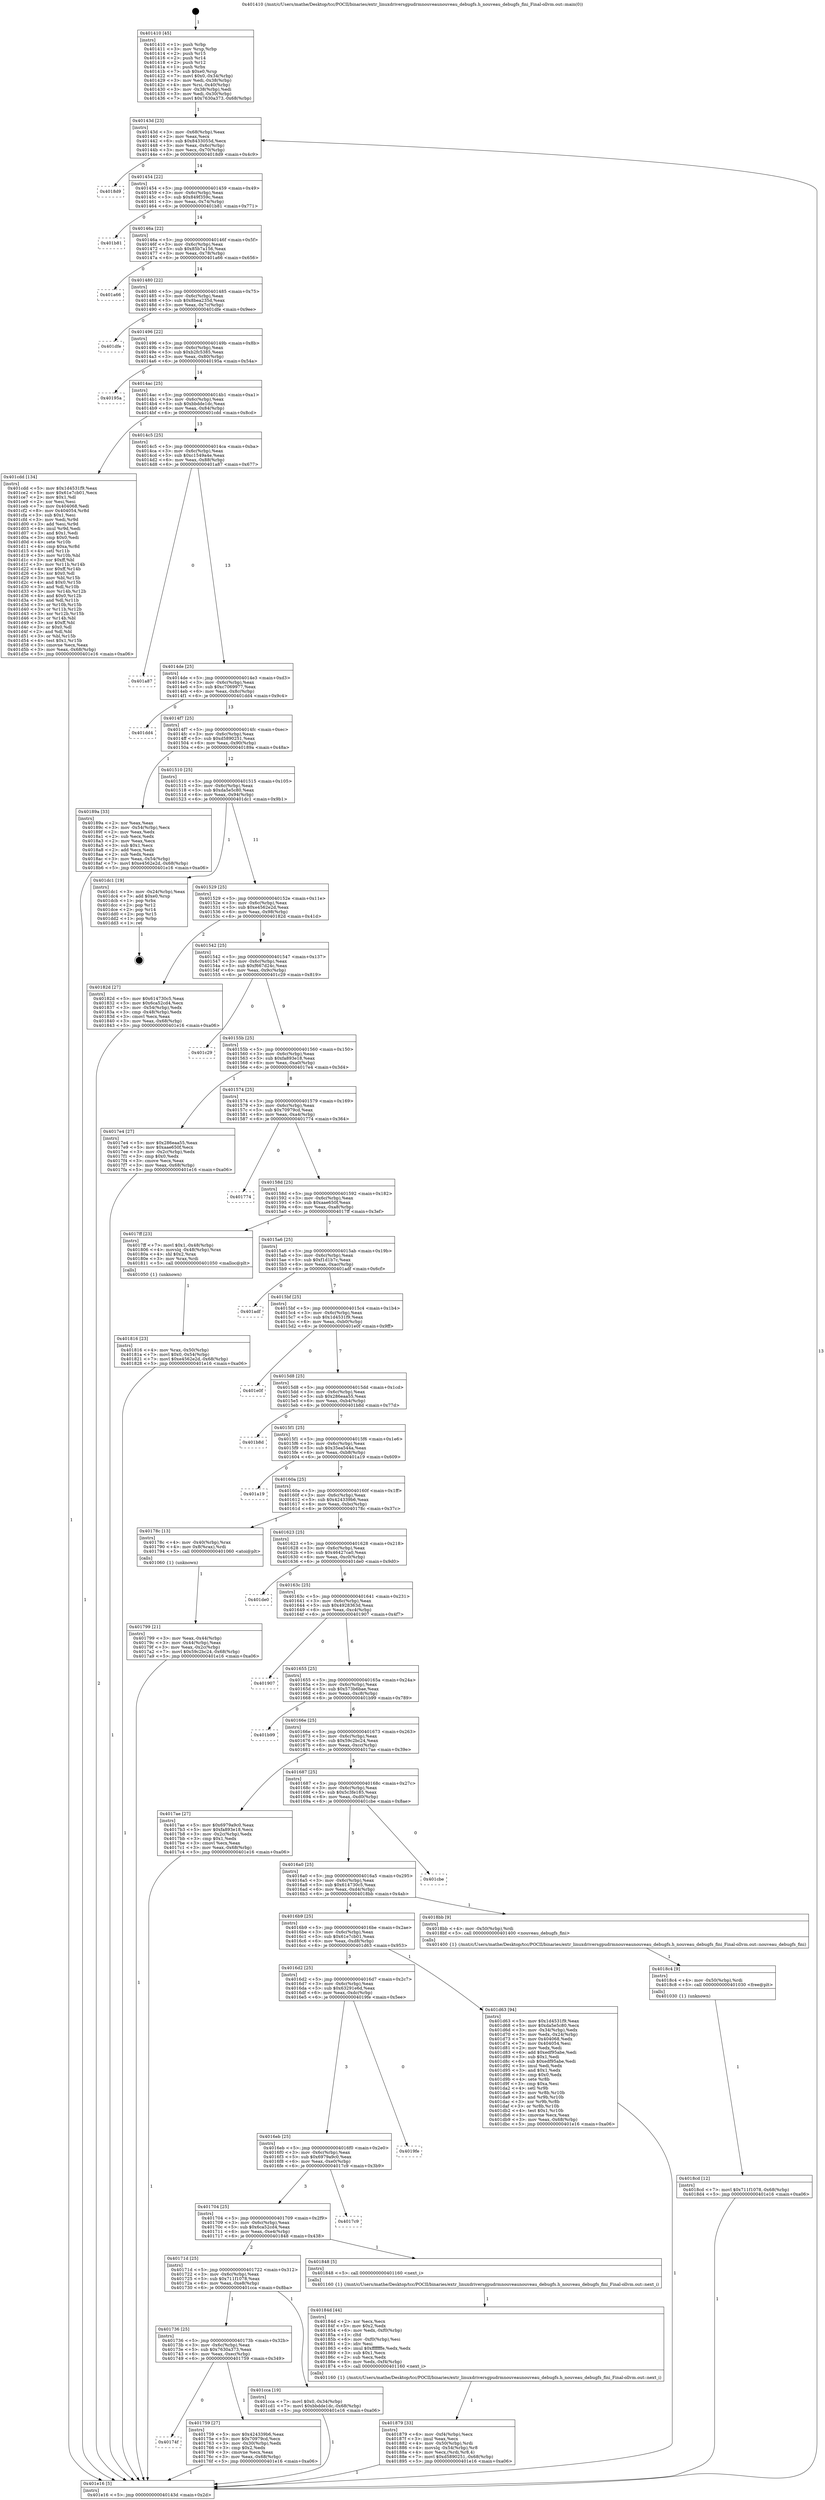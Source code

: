 digraph "0x401410" {
  label = "0x401410 (/mnt/c/Users/mathe/Desktop/tcc/POCII/binaries/extr_linuxdriversgpudrmnouveaunouveau_debugfs.h_nouveau_debugfs_fini_Final-ollvm.out::main(0))"
  labelloc = "t"
  node[shape=record]

  Entry [label="",width=0.3,height=0.3,shape=circle,fillcolor=black,style=filled]
  "0x40143d" [label="{
     0x40143d [23]\l
     | [instrs]\l
     &nbsp;&nbsp;0x40143d \<+3\>: mov -0x68(%rbp),%eax\l
     &nbsp;&nbsp;0x401440 \<+2\>: mov %eax,%ecx\l
     &nbsp;&nbsp;0x401442 \<+6\>: sub $0x8433055d,%ecx\l
     &nbsp;&nbsp;0x401448 \<+3\>: mov %eax,-0x6c(%rbp)\l
     &nbsp;&nbsp;0x40144b \<+3\>: mov %ecx,-0x70(%rbp)\l
     &nbsp;&nbsp;0x40144e \<+6\>: je 00000000004018d9 \<main+0x4c9\>\l
  }"]
  "0x4018d9" [label="{
     0x4018d9\l
  }", style=dashed]
  "0x401454" [label="{
     0x401454 [22]\l
     | [instrs]\l
     &nbsp;&nbsp;0x401454 \<+5\>: jmp 0000000000401459 \<main+0x49\>\l
     &nbsp;&nbsp;0x401459 \<+3\>: mov -0x6c(%rbp),%eax\l
     &nbsp;&nbsp;0x40145c \<+5\>: sub $0x849f359c,%eax\l
     &nbsp;&nbsp;0x401461 \<+3\>: mov %eax,-0x74(%rbp)\l
     &nbsp;&nbsp;0x401464 \<+6\>: je 0000000000401b81 \<main+0x771\>\l
  }"]
  Exit [label="",width=0.3,height=0.3,shape=circle,fillcolor=black,style=filled,peripheries=2]
  "0x401b81" [label="{
     0x401b81\l
  }", style=dashed]
  "0x40146a" [label="{
     0x40146a [22]\l
     | [instrs]\l
     &nbsp;&nbsp;0x40146a \<+5\>: jmp 000000000040146f \<main+0x5f\>\l
     &nbsp;&nbsp;0x40146f \<+3\>: mov -0x6c(%rbp),%eax\l
     &nbsp;&nbsp;0x401472 \<+5\>: sub $0x85b7a156,%eax\l
     &nbsp;&nbsp;0x401477 \<+3\>: mov %eax,-0x78(%rbp)\l
     &nbsp;&nbsp;0x40147a \<+6\>: je 0000000000401a66 \<main+0x656\>\l
  }"]
  "0x4018cd" [label="{
     0x4018cd [12]\l
     | [instrs]\l
     &nbsp;&nbsp;0x4018cd \<+7\>: movl $0x711f1078,-0x68(%rbp)\l
     &nbsp;&nbsp;0x4018d4 \<+5\>: jmp 0000000000401e16 \<main+0xa06\>\l
  }"]
  "0x401a66" [label="{
     0x401a66\l
  }", style=dashed]
  "0x401480" [label="{
     0x401480 [22]\l
     | [instrs]\l
     &nbsp;&nbsp;0x401480 \<+5\>: jmp 0000000000401485 \<main+0x75\>\l
     &nbsp;&nbsp;0x401485 \<+3\>: mov -0x6c(%rbp),%eax\l
     &nbsp;&nbsp;0x401488 \<+5\>: sub $0x8bea235d,%eax\l
     &nbsp;&nbsp;0x40148d \<+3\>: mov %eax,-0x7c(%rbp)\l
     &nbsp;&nbsp;0x401490 \<+6\>: je 0000000000401dfe \<main+0x9ee\>\l
  }"]
  "0x4018c4" [label="{
     0x4018c4 [9]\l
     | [instrs]\l
     &nbsp;&nbsp;0x4018c4 \<+4\>: mov -0x50(%rbp),%rdi\l
     &nbsp;&nbsp;0x4018c8 \<+5\>: call 0000000000401030 \<free@plt\>\l
     | [calls]\l
     &nbsp;&nbsp;0x401030 \{1\} (unknown)\l
  }"]
  "0x401dfe" [label="{
     0x401dfe\l
  }", style=dashed]
  "0x401496" [label="{
     0x401496 [22]\l
     | [instrs]\l
     &nbsp;&nbsp;0x401496 \<+5\>: jmp 000000000040149b \<main+0x8b\>\l
     &nbsp;&nbsp;0x40149b \<+3\>: mov -0x6c(%rbp),%eax\l
     &nbsp;&nbsp;0x40149e \<+5\>: sub $0xb2fc5385,%eax\l
     &nbsp;&nbsp;0x4014a3 \<+3\>: mov %eax,-0x80(%rbp)\l
     &nbsp;&nbsp;0x4014a6 \<+6\>: je 000000000040195a \<main+0x54a\>\l
  }"]
  "0x401879" [label="{
     0x401879 [33]\l
     | [instrs]\l
     &nbsp;&nbsp;0x401879 \<+6\>: mov -0xf4(%rbp),%ecx\l
     &nbsp;&nbsp;0x40187f \<+3\>: imul %eax,%ecx\l
     &nbsp;&nbsp;0x401882 \<+4\>: mov -0x50(%rbp),%rdi\l
     &nbsp;&nbsp;0x401886 \<+4\>: movslq -0x54(%rbp),%r8\l
     &nbsp;&nbsp;0x40188a \<+4\>: mov %ecx,(%rdi,%r8,4)\l
     &nbsp;&nbsp;0x40188e \<+7\>: movl $0xd5890251,-0x68(%rbp)\l
     &nbsp;&nbsp;0x401895 \<+5\>: jmp 0000000000401e16 \<main+0xa06\>\l
  }"]
  "0x40195a" [label="{
     0x40195a\l
  }", style=dashed]
  "0x4014ac" [label="{
     0x4014ac [25]\l
     | [instrs]\l
     &nbsp;&nbsp;0x4014ac \<+5\>: jmp 00000000004014b1 \<main+0xa1\>\l
     &nbsp;&nbsp;0x4014b1 \<+3\>: mov -0x6c(%rbp),%eax\l
     &nbsp;&nbsp;0x4014b4 \<+5\>: sub $0xbbdde1dc,%eax\l
     &nbsp;&nbsp;0x4014b9 \<+6\>: mov %eax,-0x84(%rbp)\l
     &nbsp;&nbsp;0x4014bf \<+6\>: je 0000000000401cdd \<main+0x8cd\>\l
  }"]
  "0x40184d" [label="{
     0x40184d [44]\l
     | [instrs]\l
     &nbsp;&nbsp;0x40184d \<+2\>: xor %ecx,%ecx\l
     &nbsp;&nbsp;0x40184f \<+5\>: mov $0x2,%edx\l
     &nbsp;&nbsp;0x401854 \<+6\>: mov %edx,-0xf0(%rbp)\l
     &nbsp;&nbsp;0x40185a \<+1\>: cltd\l
     &nbsp;&nbsp;0x40185b \<+6\>: mov -0xf0(%rbp),%esi\l
     &nbsp;&nbsp;0x401861 \<+2\>: idiv %esi\l
     &nbsp;&nbsp;0x401863 \<+6\>: imul $0xfffffffe,%edx,%edx\l
     &nbsp;&nbsp;0x401869 \<+3\>: sub $0x1,%ecx\l
     &nbsp;&nbsp;0x40186c \<+2\>: sub %ecx,%edx\l
     &nbsp;&nbsp;0x40186e \<+6\>: mov %edx,-0xf4(%rbp)\l
     &nbsp;&nbsp;0x401874 \<+5\>: call 0000000000401160 \<next_i\>\l
     | [calls]\l
     &nbsp;&nbsp;0x401160 \{1\} (/mnt/c/Users/mathe/Desktop/tcc/POCII/binaries/extr_linuxdriversgpudrmnouveaunouveau_debugfs.h_nouveau_debugfs_fini_Final-ollvm.out::next_i)\l
  }"]
  "0x401cdd" [label="{
     0x401cdd [134]\l
     | [instrs]\l
     &nbsp;&nbsp;0x401cdd \<+5\>: mov $0x1d4531f9,%eax\l
     &nbsp;&nbsp;0x401ce2 \<+5\>: mov $0x61e7cb01,%ecx\l
     &nbsp;&nbsp;0x401ce7 \<+2\>: mov $0x1,%dl\l
     &nbsp;&nbsp;0x401ce9 \<+2\>: xor %esi,%esi\l
     &nbsp;&nbsp;0x401ceb \<+7\>: mov 0x404068,%edi\l
     &nbsp;&nbsp;0x401cf2 \<+8\>: mov 0x404054,%r8d\l
     &nbsp;&nbsp;0x401cfa \<+3\>: sub $0x1,%esi\l
     &nbsp;&nbsp;0x401cfd \<+3\>: mov %edi,%r9d\l
     &nbsp;&nbsp;0x401d00 \<+3\>: add %esi,%r9d\l
     &nbsp;&nbsp;0x401d03 \<+4\>: imul %r9d,%edi\l
     &nbsp;&nbsp;0x401d07 \<+3\>: and $0x1,%edi\l
     &nbsp;&nbsp;0x401d0a \<+3\>: cmp $0x0,%edi\l
     &nbsp;&nbsp;0x401d0d \<+4\>: sete %r10b\l
     &nbsp;&nbsp;0x401d11 \<+4\>: cmp $0xa,%r8d\l
     &nbsp;&nbsp;0x401d15 \<+4\>: setl %r11b\l
     &nbsp;&nbsp;0x401d19 \<+3\>: mov %r10b,%bl\l
     &nbsp;&nbsp;0x401d1c \<+3\>: xor $0xff,%bl\l
     &nbsp;&nbsp;0x401d1f \<+3\>: mov %r11b,%r14b\l
     &nbsp;&nbsp;0x401d22 \<+4\>: xor $0xff,%r14b\l
     &nbsp;&nbsp;0x401d26 \<+3\>: xor $0x0,%dl\l
     &nbsp;&nbsp;0x401d29 \<+3\>: mov %bl,%r15b\l
     &nbsp;&nbsp;0x401d2c \<+4\>: and $0x0,%r15b\l
     &nbsp;&nbsp;0x401d30 \<+3\>: and %dl,%r10b\l
     &nbsp;&nbsp;0x401d33 \<+3\>: mov %r14b,%r12b\l
     &nbsp;&nbsp;0x401d36 \<+4\>: and $0x0,%r12b\l
     &nbsp;&nbsp;0x401d3a \<+3\>: and %dl,%r11b\l
     &nbsp;&nbsp;0x401d3d \<+3\>: or %r10b,%r15b\l
     &nbsp;&nbsp;0x401d40 \<+3\>: or %r11b,%r12b\l
     &nbsp;&nbsp;0x401d43 \<+3\>: xor %r12b,%r15b\l
     &nbsp;&nbsp;0x401d46 \<+3\>: or %r14b,%bl\l
     &nbsp;&nbsp;0x401d49 \<+3\>: xor $0xff,%bl\l
     &nbsp;&nbsp;0x401d4c \<+3\>: or $0x0,%dl\l
     &nbsp;&nbsp;0x401d4f \<+2\>: and %dl,%bl\l
     &nbsp;&nbsp;0x401d51 \<+3\>: or %bl,%r15b\l
     &nbsp;&nbsp;0x401d54 \<+4\>: test $0x1,%r15b\l
     &nbsp;&nbsp;0x401d58 \<+3\>: cmovne %ecx,%eax\l
     &nbsp;&nbsp;0x401d5b \<+3\>: mov %eax,-0x68(%rbp)\l
     &nbsp;&nbsp;0x401d5e \<+5\>: jmp 0000000000401e16 \<main+0xa06\>\l
  }"]
  "0x4014c5" [label="{
     0x4014c5 [25]\l
     | [instrs]\l
     &nbsp;&nbsp;0x4014c5 \<+5\>: jmp 00000000004014ca \<main+0xba\>\l
     &nbsp;&nbsp;0x4014ca \<+3\>: mov -0x6c(%rbp),%eax\l
     &nbsp;&nbsp;0x4014cd \<+5\>: sub $0xc1549a4e,%eax\l
     &nbsp;&nbsp;0x4014d2 \<+6\>: mov %eax,-0x88(%rbp)\l
     &nbsp;&nbsp;0x4014d8 \<+6\>: je 0000000000401a87 \<main+0x677\>\l
  }"]
  "0x401816" [label="{
     0x401816 [23]\l
     | [instrs]\l
     &nbsp;&nbsp;0x401816 \<+4\>: mov %rax,-0x50(%rbp)\l
     &nbsp;&nbsp;0x40181a \<+7\>: movl $0x0,-0x54(%rbp)\l
     &nbsp;&nbsp;0x401821 \<+7\>: movl $0xe4562e2d,-0x68(%rbp)\l
     &nbsp;&nbsp;0x401828 \<+5\>: jmp 0000000000401e16 \<main+0xa06\>\l
  }"]
  "0x401a87" [label="{
     0x401a87\l
  }", style=dashed]
  "0x4014de" [label="{
     0x4014de [25]\l
     | [instrs]\l
     &nbsp;&nbsp;0x4014de \<+5\>: jmp 00000000004014e3 \<main+0xd3\>\l
     &nbsp;&nbsp;0x4014e3 \<+3\>: mov -0x6c(%rbp),%eax\l
     &nbsp;&nbsp;0x4014e6 \<+5\>: sub $0xc7069977,%eax\l
     &nbsp;&nbsp;0x4014eb \<+6\>: mov %eax,-0x8c(%rbp)\l
     &nbsp;&nbsp;0x4014f1 \<+6\>: je 0000000000401dd4 \<main+0x9c4\>\l
  }"]
  "0x401799" [label="{
     0x401799 [21]\l
     | [instrs]\l
     &nbsp;&nbsp;0x401799 \<+3\>: mov %eax,-0x44(%rbp)\l
     &nbsp;&nbsp;0x40179c \<+3\>: mov -0x44(%rbp),%eax\l
     &nbsp;&nbsp;0x40179f \<+3\>: mov %eax,-0x2c(%rbp)\l
     &nbsp;&nbsp;0x4017a2 \<+7\>: movl $0x59c2bc24,-0x68(%rbp)\l
     &nbsp;&nbsp;0x4017a9 \<+5\>: jmp 0000000000401e16 \<main+0xa06\>\l
  }"]
  "0x401dd4" [label="{
     0x401dd4\l
  }", style=dashed]
  "0x4014f7" [label="{
     0x4014f7 [25]\l
     | [instrs]\l
     &nbsp;&nbsp;0x4014f7 \<+5\>: jmp 00000000004014fc \<main+0xec\>\l
     &nbsp;&nbsp;0x4014fc \<+3\>: mov -0x6c(%rbp),%eax\l
     &nbsp;&nbsp;0x4014ff \<+5\>: sub $0xd5890251,%eax\l
     &nbsp;&nbsp;0x401504 \<+6\>: mov %eax,-0x90(%rbp)\l
     &nbsp;&nbsp;0x40150a \<+6\>: je 000000000040189a \<main+0x48a\>\l
  }"]
  "0x401410" [label="{
     0x401410 [45]\l
     | [instrs]\l
     &nbsp;&nbsp;0x401410 \<+1\>: push %rbp\l
     &nbsp;&nbsp;0x401411 \<+3\>: mov %rsp,%rbp\l
     &nbsp;&nbsp;0x401414 \<+2\>: push %r15\l
     &nbsp;&nbsp;0x401416 \<+2\>: push %r14\l
     &nbsp;&nbsp;0x401418 \<+2\>: push %r12\l
     &nbsp;&nbsp;0x40141a \<+1\>: push %rbx\l
     &nbsp;&nbsp;0x40141b \<+7\>: sub $0xe0,%rsp\l
     &nbsp;&nbsp;0x401422 \<+7\>: movl $0x0,-0x34(%rbp)\l
     &nbsp;&nbsp;0x401429 \<+3\>: mov %edi,-0x38(%rbp)\l
     &nbsp;&nbsp;0x40142c \<+4\>: mov %rsi,-0x40(%rbp)\l
     &nbsp;&nbsp;0x401430 \<+3\>: mov -0x38(%rbp),%edi\l
     &nbsp;&nbsp;0x401433 \<+3\>: mov %edi,-0x30(%rbp)\l
     &nbsp;&nbsp;0x401436 \<+7\>: movl $0x7630a373,-0x68(%rbp)\l
  }"]
  "0x40189a" [label="{
     0x40189a [33]\l
     | [instrs]\l
     &nbsp;&nbsp;0x40189a \<+2\>: xor %eax,%eax\l
     &nbsp;&nbsp;0x40189c \<+3\>: mov -0x54(%rbp),%ecx\l
     &nbsp;&nbsp;0x40189f \<+2\>: mov %eax,%edx\l
     &nbsp;&nbsp;0x4018a1 \<+2\>: sub %ecx,%edx\l
     &nbsp;&nbsp;0x4018a3 \<+2\>: mov %eax,%ecx\l
     &nbsp;&nbsp;0x4018a5 \<+3\>: sub $0x1,%ecx\l
     &nbsp;&nbsp;0x4018a8 \<+2\>: add %ecx,%edx\l
     &nbsp;&nbsp;0x4018aa \<+2\>: sub %edx,%eax\l
     &nbsp;&nbsp;0x4018ac \<+3\>: mov %eax,-0x54(%rbp)\l
     &nbsp;&nbsp;0x4018af \<+7\>: movl $0xe4562e2d,-0x68(%rbp)\l
     &nbsp;&nbsp;0x4018b6 \<+5\>: jmp 0000000000401e16 \<main+0xa06\>\l
  }"]
  "0x401510" [label="{
     0x401510 [25]\l
     | [instrs]\l
     &nbsp;&nbsp;0x401510 \<+5\>: jmp 0000000000401515 \<main+0x105\>\l
     &nbsp;&nbsp;0x401515 \<+3\>: mov -0x6c(%rbp),%eax\l
     &nbsp;&nbsp;0x401518 \<+5\>: sub $0xda5e5c80,%eax\l
     &nbsp;&nbsp;0x40151d \<+6\>: mov %eax,-0x94(%rbp)\l
     &nbsp;&nbsp;0x401523 \<+6\>: je 0000000000401dc1 \<main+0x9b1\>\l
  }"]
  "0x401e16" [label="{
     0x401e16 [5]\l
     | [instrs]\l
     &nbsp;&nbsp;0x401e16 \<+5\>: jmp 000000000040143d \<main+0x2d\>\l
  }"]
  "0x401dc1" [label="{
     0x401dc1 [19]\l
     | [instrs]\l
     &nbsp;&nbsp;0x401dc1 \<+3\>: mov -0x24(%rbp),%eax\l
     &nbsp;&nbsp;0x401dc4 \<+7\>: add $0xe0,%rsp\l
     &nbsp;&nbsp;0x401dcb \<+1\>: pop %rbx\l
     &nbsp;&nbsp;0x401dcc \<+2\>: pop %r12\l
     &nbsp;&nbsp;0x401dce \<+2\>: pop %r14\l
     &nbsp;&nbsp;0x401dd0 \<+2\>: pop %r15\l
     &nbsp;&nbsp;0x401dd2 \<+1\>: pop %rbp\l
     &nbsp;&nbsp;0x401dd3 \<+1\>: ret\l
  }"]
  "0x401529" [label="{
     0x401529 [25]\l
     | [instrs]\l
     &nbsp;&nbsp;0x401529 \<+5\>: jmp 000000000040152e \<main+0x11e\>\l
     &nbsp;&nbsp;0x40152e \<+3\>: mov -0x6c(%rbp),%eax\l
     &nbsp;&nbsp;0x401531 \<+5\>: sub $0xe4562e2d,%eax\l
     &nbsp;&nbsp;0x401536 \<+6\>: mov %eax,-0x98(%rbp)\l
     &nbsp;&nbsp;0x40153c \<+6\>: je 000000000040182d \<main+0x41d\>\l
  }"]
  "0x40174f" [label="{
     0x40174f\l
  }", style=dashed]
  "0x40182d" [label="{
     0x40182d [27]\l
     | [instrs]\l
     &nbsp;&nbsp;0x40182d \<+5\>: mov $0x614730c5,%eax\l
     &nbsp;&nbsp;0x401832 \<+5\>: mov $0x6ca52cd4,%ecx\l
     &nbsp;&nbsp;0x401837 \<+3\>: mov -0x54(%rbp),%edx\l
     &nbsp;&nbsp;0x40183a \<+3\>: cmp -0x48(%rbp),%edx\l
     &nbsp;&nbsp;0x40183d \<+3\>: cmovl %ecx,%eax\l
     &nbsp;&nbsp;0x401840 \<+3\>: mov %eax,-0x68(%rbp)\l
     &nbsp;&nbsp;0x401843 \<+5\>: jmp 0000000000401e16 \<main+0xa06\>\l
  }"]
  "0x401542" [label="{
     0x401542 [25]\l
     | [instrs]\l
     &nbsp;&nbsp;0x401542 \<+5\>: jmp 0000000000401547 \<main+0x137\>\l
     &nbsp;&nbsp;0x401547 \<+3\>: mov -0x6c(%rbp),%eax\l
     &nbsp;&nbsp;0x40154a \<+5\>: sub $0xf667d24c,%eax\l
     &nbsp;&nbsp;0x40154f \<+6\>: mov %eax,-0x9c(%rbp)\l
     &nbsp;&nbsp;0x401555 \<+6\>: je 0000000000401c29 \<main+0x819\>\l
  }"]
  "0x401759" [label="{
     0x401759 [27]\l
     | [instrs]\l
     &nbsp;&nbsp;0x401759 \<+5\>: mov $0x424339b6,%eax\l
     &nbsp;&nbsp;0x40175e \<+5\>: mov $0x70979cd,%ecx\l
     &nbsp;&nbsp;0x401763 \<+3\>: mov -0x30(%rbp),%edx\l
     &nbsp;&nbsp;0x401766 \<+3\>: cmp $0x2,%edx\l
     &nbsp;&nbsp;0x401769 \<+3\>: cmovne %ecx,%eax\l
     &nbsp;&nbsp;0x40176c \<+3\>: mov %eax,-0x68(%rbp)\l
     &nbsp;&nbsp;0x40176f \<+5\>: jmp 0000000000401e16 \<main+0xa06\>\l
  }"]
  "0x401c29" [label="{
     0x401c29\l
  }", style=dashed]
  "0x40155b" [label="{
     0x40155b [25]\l
     | [instrs]\l
     &nbsp;&nbsp;0x40155b \<+5\>: jmp 0000000000401560 \<main+0x150\>\l
     &nbsp;&nbsp;0x401560 \<+3\>: mov -0x6c(%rbp),%eax\l
     &nbsp;&nbsp;0x401563 \<+5\>: sub $0xfa893e18,%eax\l
     &nbsp;&nbsp;0x401568 \<+6\>: mov %eax,-0xa0(%rbp)\l
     &nbsp;&nbsp;0x40156e \<+6\>: je 00000000004017e4 \<main+0x3d4\>\l
  }"]
  "0x401736" [label="{
     0x401736 [25]\l
     | [instrs]\l
     &nbsp;&nbsp;0x401736 \<+5\>: jmp 000000000040173b \<main+0x32b\>\l
     &nbsp;&nbsp;0x40173b \<+3\>: mov -0x6c(%rbp),%eax\l
     &nbsp;&nbsp;0x40173e \<+5\>: sub $0x7630a373,%eax\l
     &nbsp;&nbsp;0x401743 \<+6\>: mov %eax,-0xec(%rbp)\l
     &nbsp;&nbsp;0x401749 \<+6\>: je 0000000000401759 \<main+0x349\>\l
  }"]
  "0x4017e4" [label="{
     0x4017e4 [27]\l
     | [instrs]\l
     &nbsp;&nbsp;0x4017e4 \<+5\>: mov $0x286eaa55,%eax\l
     &nbsp;&nbsp;0x4017e9 \<+5\>: mov $0xaae650f,%ecx\l
     &nbsp;&nbsp;0x4017ee \<+3\>: mov -0x2c(%rbp),%edx\l
     &nbsp;&nbsp;0x4017f1 \<+3\>: cmp $0x0,%edx\l
     &nbsp;&nbsp;0x4017f4 \<+3\>: cmove %ecx,%eax\l
     &nbsp;&nbsp;0x4017f7 \<+3\>: mov %eax,-0x68(%rbp)\l
     &nbsp;&nbsp;0x4017fa \<+5\>: jmp 0000000000401e16 \<main+0xa06\>\l
  }"]
  "0x401574" [label="{
     0x401574 [25]\l
     | [instrs]\l
     &nbsp;&nbsp;0x401574 \<+5\>: jmp 0000000000401579 \<main+0x169\>\l
     &nbsp;&nbsp;0x401579 \<+3\>: mov -0x6c(%rbp),%eax\l
     &nbsp;&nbsp;0x40157c \<+5\>: sub $0x70979cd,%eax\l
     &nbsp;&nbsp;0x401581 \<+6\>: mov %eax,-0xa4(%rbp)\l
     &nbsp;&nbsp;0x401587 \<+6\>: je 0000000000401774 \<main+0x364\>\l
  }"]
  "0x401cca" [label="{
     0x401cca [19]\l
     | [instrs]\l
     &nbsp;&nbsp;0x401cca \<+7\>: movl $0x0,-0x34(%rbp)\l
     &nbsp;&nbsp;0x401cd1 \<+7\>: movl $0xbbdde1dc,-0x68(%rbp)\l
     &nbsp;&nbsp;0x401cd8 \<+5\>: jmp 0000000000401e16 \<main+0xa06\>\l
  }"]
  "0x401774" [label="{
     0x401774\l
  }", style=dashed]
  "0x40158d" [label="{
     0x40158d [25]\l
     | [instrs]\l
     &nbsp;&nbsp;0x40158d \<+5\>: jmp 0000000000401592 \<main+0x182\>\l
     &nbsp;&nbsp;0x401592 \<+3\>: mov -0x6c(%rbp),%eax\l
     &nbsp;&nbsp;0x401595 \<+5\>: sub $0xaae650f,%eax\l
     &nbsp;&nbsp;0x40159a \<+6\>: mov %eax,-0xa8(%rbp)\l
     &nbsp;&nbsp;0x4015a0 \<+6\>: je 00000000004017ff \<main+0x3ef\>\l
  }"]
  "0x40171d" [label="{
     0x40171d [25]\l
     | [instrs]\l
     &nbsp;&nbsp;0x40171d \<+5\>: jmp 0000000000401722 \<main+0x312\>\l
     &nbsp;&nbsp;0x401722 \<+3\>: mov -0x6c(%rbp),%eax\l
     &nbsp;&nbsp;0x401725 \<+5\>: sub $0x711f1078,%eax\l
     &nbsp;&nbsp;0x40172a \<+6\>: mov %eax,-0xe8(%rbp)\l
     &nbsp;&nbsp;0x401730 \<+6\>: je 0000000000401cca \<main+0x8ba\>\l
  }"]
  "0x4017ff" [label="{
     0x4017ff [23]\l
     | [instrs]\l
     &nbsp;&nbsp;0x4017ff \<+7\>: movl $0x1,-0x48(%rbp)\l
     &nbsp;&nbsp;0x401806 \<+4\>: movslq -0x48(%rbp),%rax\l
     &nbsp;&nbsp;0x40180a \<+4\>: shl $0x2,%rax\l
     &nbsp;&nbsp;0x40180e \<+3\>: mov %rax,%rdi\l
     &nbsp;&nbsp;0x401811 \<+5\>: call 0000000000401050 \<malloc@plt\>\l
     | [calls]\l
     &nbsp;&nbsp;0x401050 \{1\} (unknown)\l
  }"]
  "0x4015a6" [label="{
     0x4015a6 [25]\l
     | [instrs]\l
     &nbsp;&nbsp;0x4015a6 \<+5\>: jmp 00000000004015ab \<main+0x19b\>\l
     &nbsp;&nbsp;0x4015ab \<+3\>: mov -0x6c(%rbp),%eax\l
     &nbsp;&nbsp;0x4015ae \<+5\>: sub $0xf1d1b7c,%eax\l
     &nbsp;&nbsp;0x4015b3 \<+6\>: mov %eax,-0xac(%rbp)\l
     &nbsp;&nbsp;0x4015b9 \<+6\>: je 0000000000401adf \<main+0x6cf\>\l
  }"]
  "0x401848" [label="{
     0x401848 [5]\l
     | [instrs]\l
     &nbsp;&nbsp;0x401848 \<+5\>: call 0000000000401160 \<next_i\>\l
     | [calls]\l
     &nbsp;&nbsp;0x401160 \{1\} (/mnt/c/Users/mathe/Desktop/tcc/POCII/binaries/extr_linuxdriversgpudrmnouveaunouveau_debugfs.h_nouveau_debugfs_fini_Final-ollvm.out::next_i)\l
  }"]
  "0x401adf" [label="{
     0x401adf\l
  }", style=dashed]
  "0x4015bf" [label="{
     0x4015bf [25]\l
     | [instrs]\l
     &nbsp;&nbsp;0x4015bf \<+5\>: jmp 00000000004015c4 \<main+0x1b4\>\l
     &nbsp;&nbsp;0x4015c4 \<+3\>: mov -0x6c(%rbp),%eax\l
     &nbsp;&nbsp;0x4015c7 \<+5\>: sub $0x1d4531f9,%eax\l
     &nbsp;&nbsp;0x4015cc \<+6\>: mov %eax,-0xb0(%rbp)\l
     &nbsp;&nbsp;0x4015d2 \<+6\>: je 0000000000401e0f \<main+0x9ff\>\l
  }"]
  "0x401704" [label="{
     0x401704 [25]\l
     | [instrs]\l
     &nbsp;&nbsp;0x401704 \<+5\>: jmp 0000000000401709 \<main+0x2f9\>\l
     &nbsp;&nbsp;0x401709 \<+3\>: mov -0x6c(%rbp),%eax\l
     &nbsp;&nbsp;0x40170c \<+5\>: sub $0x6ca52cd4,%eax\l
     &nbsp;&nbsp;0x401711 \<+6\>: mov %eax,-0xe4(%rbp)\l
     &nbsp;&nbsp;0x401717 \<+6\>: je 0000000000401848 \<main+0x438\>\l
  }"]
  "0x401e0f" [label="{
     0x401e0f\l
  }", style=dashed]
  "0x4015d8" [label="{
     0x4015d8 [25]\l
     | [instrs]\l
     &nbsp;&nbsp;0x4015d8 \<+5\>: jmp 00000000004015dd \<main+0x1cd\>\l
     &nbsp;&nbsp;0x4015dd \<+3\>: mov -0x6c(%rbp),%eax\l
     &nbsp;&nbsp;0x4015e0 \<+5\>: sub $0x286eaa55,%eax\l
     &nbsp;&nbsp;0x4015e5 \<+6\>: mov %eax,-0xb4(%rbp)\l
     &nbsp;&nbsp;0x4015eb \<+6\>: je 0000000000401b8d \<main+0x77d\>\l
  }"]
  "0x4017c9" [label="{
     0x4017c9\l
  }", style=dashed]
  "0x401b8d" [label="{
     0x401b8d\l
  }", style=dashed]
  "0x4015f1" [label="{
     0x4015f1 [25]\l
     | [instrs]\l
     &nbsp;&nbsp;0x4015f1 \<+5\>: jmp 00000000004015f6 \<main+0x1e6\>\l
     &nbsp;&nbsp;0x4015f6 \<+3\>: mov -0x6c(%rbp),%eax\l
     &nbsp;&nbsp;0x4015f9 \<+5\>: sub $0x35ea544a,%eax\l
     &nbsp;&nbsp;0x4015fe \<+6\>: mov %eax,-0xb8(%rbp)\l
     &nbsp;&nbsp;0x401604 \<+6\>: je 0000000000401a19 \<main+0x609\>\l
  }"]
  "0x4016eb" [label="{
     0x4016eb [25]\l
     | [instrs]\l
     &nbsp;&nbsp;0x4016eb \<+5\>: jmp 00000000004016f0 \<main+0x2e0\>\l
     &nbsp;&nbsp;0x4016f0 \<+3\>: mov -0x6c(%rbp),%eax\l
     &nbsp;&nbsp;0x4016f3 \<+5\>: sub $0x6979a9c0,%eax\l
     &nbsp;&nbsp;0x4016f8 \<+6\>: mov %eax,-0xe0(%rbp)\l
     &nbsp;&nbsp;0x4016fe \<+6\>: je 00000000004017c9 \<main+0x3b9\>\l
  }"]
  "0x401a19" [label="{
     0x401a19\l
  }", style=dashed]
  "0x40160a" [label="{
     0x40160a [25]\l
     | [instrs]\l
     &nbsp;&nbsp;0x40160a \<+5\>: jmp 000000000040160f \<main+0x1ff\>\l
     &nbsp;&nbsp;0x40160f \<+3\>: mov -0x6c(%rbp),%eax\l
     &nbsp;&nbsp;0x401612 \<+5\>: sub $0x424339b6,%eax\l
     &nbsp;&nbsp;0x401617 \<+6\>: mov %eax,-0xbc(%rbp)\l
     &nbsp;&nbsp;0x40161d \<+6\>: je 000000000040178c \<main+0x37c\>\l
  }"]
  "0x4019fe" [label="{
     0x4019fe\l
  }", style=dashed]
  "0x40178c" [label="{
     0x40178c [13]\l
     | [instrs]\l
     &nbsp;&nbsp;0x40178c \<+4\>: mov -0x40(%rbp),%rax\l
     &nbsp;&nbsp;0x401790 \<+4\>: mov 0x8(%rax),%rdi\l
     &nbsp;&nbsp;0x401794 \<+5\>: call 0000000000401060 \<atoi@plt\>\l
     | [calls]\l
     &nbsp;&nbsp;0x401060 \{1\} (unknown)\l
  }"]
  "0x401623" [label="{
     0x401623 [25]\l
     | [instrs]\l
     &nbsp;&nbsp;0x401623 \<+5\>: jmp 0000000000401628 \<main+0x218\>\l
     &nbsp;&nbsp;0x401628 \<+3\>: mov -0x6c(%rbp),%eax\l
     &nbsp;&nbsp;0x40162b \<+5\>: sub $0x46427ca0,%eax\l
     &nbsp;&nbsp;0x401630 \<+6\>: mov %eax,-0xc0(%rbp)\l
     &nbsp;&nbsp;0x401636 \<+6\>: je 0000000000401de0 \<main+0x9d0\>\l
  }"]
  "0x4016d2" [label="{
     0x4016d2 [25]\l
     | [instrs]\l
     &nbsp;&nbsp;0x4016d2 \<+5\>: jmp 00000000004016d7 \<main+0x2c7\>\l
     &nbsp;&nbsp;0x4016d7 \<+3\>: mov -0x6c(%rbp),%eax\l
     &nbsp;&nbsp;0x4016da \<+5\>: sub $0x63291e6d,%eax\l
     &nbsp;&nbsp;0x4016df \<+6\>: mov %eax,-0xdc(%rbp)\l
     &nbsp;&nbsp;0x4016e5 \<+6\>: je 00000000004019fe \<main+0x5ee\>\l
  }"]
  "0x401de0" [label="{
     0x401de0\l
  }", style=dashed]
  "0x40163c" [label="{
     0x40163c [25]\l
     | [instrs]\l
     &nbsp;&nbsp;0x40163c \<+5\>: jmp 0000000000401641 \<main+0x231\>\l
     &nbsp;&nbsp;0x401641 \<+3\>: mov -0x6c(%rbp),%eax\l
     &nbsp;&nbsp;0x401644 \<+5\>: sub $0x4928363d,%eax\l
     &nbsp;&nbsp;0x401649 \<+6\>: mov %eax,-0xc4(%rbp)\l
     &nbsp;&nbsp;0x40164f \<+6\>: je 0000000000401907 \<main+0x4f7\>\l
  }"]
  "0x401d63" [label="{
     0x401d63 [94]\l
     | [instrs]\l
     &nbsp;&nbsp;0x401d63 \<+5\>: mov $0x1d4531f9,%eax\l
     &nbsp;&nbsp;0x401d68 \<+5\>: mov $0xda5e5c80,%ecx\l
     &nbsp;&nbsp;0x401d6d \<+3\>: mov -0x34(%rbp),%edx\l
     &nbsp;&nbsp;0x401d70 \<+3\>: mov %edx,-0x24(%rbp)\l
     &nbsp;&nbsp;0x401d73 \<+7\>: mov 0x404068,%edx\l
     &nbsp;&nbsp;0x401d7a \<+7\>: mov 0x404054,%esi\l
     &nbsp;&nbsp;0x401d81 \<+2\>: mov %edx,%edi\l
     &nbsp;&nbsp;0x401d83 \<+6\>: add $0xedf95abe,%edi\l
     &nbsp;&nbsp;0x401d89 \<+3\>: sub $0x1,%edi\l
     &nbsp;&nbsp;0x401d8c \<+6\>: sub $0xedf95abe,%edi\l
     &nbsp;&nbsp;0x401d92 \<+3\>: imul %edi,%edx\l
     &nbsp;&nbsp;0x401d95 \<+3\>: and $0x1,%edx\l
     &nbsp;&nbsp;0x401d98 \<+3\>: cmp $0x0,%edx\l
     &nbsp;&nbsp;0x401d9b \<+4\>: sete %r8b\l
     &nbsp;&nbsp;0x401d9f \<+3\>: cmp $0xa,%esi\l
     &nbsp;&nbsp;0x401da2 \<+4\>: setl %r9b\l
     &nbsp;&nbsp;0x401da6 \<+3\>: mov %r8b,%r10b\l
     &nbsp;&nbsp;0x401da9 \<+3\>: and %r9b,%r10b\l
     &nbsp;&nbsp;0x401dac \<+3\>: xor %r9b,%r8b\l
     &nbsp;&nbsp;0x401daf \<+3\>: or %r8b,%r10b\l
     &nbsp;&nbsp;0x401db2 \<+4\>: test $0x1,%r10b\l
     &nbsp;&nbsp;0x401db6 \<+3\>: cmovne %ecx,%eax\l
     &nbsp;&nbsp;0x401db9 \<+3\>: mov %eax,-0x68(%rbp)\l
     &nbsp;&nbsp;0x401dbc \<+5\>: jmp 0000000000401e16 \<main+0xa06\>\l
  }"]
  "0x401907" [label="{
     0x401907\l
  }", style=dashed]
  "0x401655" [label="{
     0x401655 [25]\l
     | [instrs]\l
     &nbsp;&nbsp;0x401655 \<+5\>: jmp 000000000040165a \<main+0x24a\>\l
     &nbsp;&nbsp;0x40165a \<+3\>: mov -0x6c(%rbp),%eax\l
     &nbsp;&nbsp;0x40165d \<+5\>: sub $0x573b6bae,%eax\l
     &nbsp;&nbsp;0x401662 \<+6\>: mov %eax,-0xc8(%rbp)\l
     &nbsp;&nbsp;0x401668 \<+6\>: je 0000000000401b99 \<main+0x789\>\l
  }"]
  "0x4016b9" [label="{
     0x4016b9 [25]\l
     | [instrs]\l
     &nbsp;&nbsp;0x4016b9 \<+5\>: jmp 00000000004016be \<main+0x2ae\>\l
     &nbsp;&nbsp;0x4016be \<+3\>: mov -0x6c(%rbp),%eax\l
     &nbsp;&nbsp;0x4016c1 \<+5\>: sub $0x61e7cb01,%eax\l
     &nbsp;&nbsp;0x4016c6 \<+6\>: mov %eax,-0xd8(%rbp)\l
     &nbsp;&nbsp;0x4016cc \<+6\>: je 0000000000401d63 \<main+0x953\>\l
  }"]
  "0x401b99" [label="{
     0x401b99\l
  }", style=dashed]
  "0x40166e" [label="{
     0x40166e [25]\l
     | [instrs]\l
     &nbsp;&nbsp;0x40166e \<+5\>: jmp 0000000000401673 \<main+0x263\>\l
     &nbsp;&nbsp;0x401673 \<+3\>: mov -0x6c(%rbp),%eax\l
     &nbsp;&nbsp;0x401676 \<+5\>: sub $0x59c2bc24,%eax\l
     &nbsp;&nbsp;0x40167b \<+6\>: mov %eax,-0xcc(%rbp)\l
     &nbsp;&nbsp;0x401681 \<+6\>: je 00000000004017ae \<main+0x39e\>\l
  }"]
  "0x4018bb" [label="{
     0x4018bb [9]\l
     | [instrs]\l
     &nbsp;&nbsp;0x4018bb \<+4\>: mov -0x50(%rbp),%rdi\l
     &nbsp;&nbsp;0x4018bf \<+5\>: call 0000000000401400 \<nouveau_debugfs_fini\>\l
     | [calls]\l
     &nbsp;&nbsp;0x401400 \{1\} (/mnt/c/Users/mathe/Desktop/tcc/POCII/binaries/extr_linuxdriversgpudrmnouveaunouveau_debugfs.h_nouveau_debugfs_fini_Final-ollvm.out::nouveau_debugfs_fini)\l
  }"]
  "0x4017ae" [label="{
     0x4017ae [27]\l
     | [instrs]\l
     &nbsp;&nbsp;0x4017ae \<+5\>: mov $0x6979a9c0,%eax\l
     &nbsp;&nbsp;0x4017b3 \<+5\>: mov $0xfa893e18,%ecx\l
     &nbsp;&nbsp;0x4017b8 \<+3\>: mov -0x2c(%rbp),%edx\l
     &nbsp;&nbsp;0x4017bb \<+3\>: cmp $0x1,%edx\l
     &nbsp;&nbsp;0x4017be \<+3\>: cmovl %ecx,%eax\l
     &nbsp;&nbsp;0x4017c1 \<+3\>: mov %eax,-0x68(%rbp)\l
     &nbsp;&nbsp;0x4017c4 \<+5\>: jmp 0000000000401e16 \<main+0xa06\>\l
  }"]
  "0x401687" [label="{
     0x401687 [25]\l
     | [instrs]\l
     &nbsp;&nbsp;0x401687 \<+5\>: jmp 000000000040168c \<main+0x27c\>\l
     &nbsp;&nbsp;0x40168c \<+3\>: mov -0x6c(%rbp),%eax\l
     &nbsp;&nbsp;0x40168f \<+5\>: sub $0x5c3fe185,%eax\l
     &nbsp;&nbsp;0x401694 \<+6\>: mov %eax,-0xd0(%rbp)\l
     &nbsp;&nbsp;0x40169a \<+6\>: je 0000000000401cbe \<main+0x8ae\>\l
  }"]
  "0x4016a0" [label="{
     0x4016a0 [25]\l
     | [instrs]\l
     &nbsp;&nbsp;0x4016a0 \<+5\>: jmp 00000000004016a5 \<main+0x295\>\l
     &nbsp;&nbsp;0x4016a5 \<+3\>: mov -0x6c(%rbp),%eax\l
     &nbsp;&nbsp;0x4016a8 \<+5\>: sub $0x614730c5,%eax\l
     &nbsp;&nbsp;0x4016ad \<+6\>: mov %eax,-0xd4(%rbp)\l
     &nbsp;&nbsp;0x4016b3 \<+6\>: je 00000000004018bb \<main+0x4ab\>\l
  }"]
  "0x401cbe" [label="{
     0x401cbe\l
  }", style=dashed]
  Entry -> "0x401410" [label=" 1"]
  "0x40143d" -> "0x4018d9" [label=" 0"]
  "0x40143d" -> "0x401454" [label=" 14"]
  "0x401dc1" -> Exit [label=" 1"]
  "0x401454" -> "0x401b81" [label=" 0"]
  "0x401454" -> "0x40146a" [label=" 14"]
  "0x401d63" -> "0x401e16" [label=" 1"]
  "0x40146a" -> "0x401a66" [label=" 0"]
  "0x40146a" -> "0x401480" [label=" 14"]
  "0x401cdd" -> "0x401e16" [label=" 1"]
  "0x401480" -> "0x401dfe" [label=" 0"]
  "0x401480" -> "0x401496" [label=" 14"]
  "0x401cca" -> "0x401e16" [label=" 1"]
  "0x401496" -> "0x40195a" [label=" 0"]
  "0x401496" -> "0x4014ac" [label=" 14"]
  "0x4018cd" -> "0x401e16" [label=" 1"]
  "0x4014ac" -> "0x401cdd" [label=" 1"]
  "0x4014ac" -> "0x4014c5" [label=" 13"]
  "0x4018c4" -> "0x4018cd" [label=" 1"]
  "0x4014c5" -> "0x401a87" [label=" 0"]
  "0x4014c5" -> "0x4014de" [label=" 13"]
  "0x4018bb" -> "0x4018c4" [label=" 1"]
  "0x4014de" -> "0x401dd4" [label=" 0"]
  "0x4014de" -> "0x4014f7" [label=" 13"]
  "0x40189a" -> "0x401e16" [label=" 1"]
  "0x4014f7" -> "0x40189a" [label=" 1"]
  "0x4014f7" -> "0x401510" [label=" 12"]
  "0x401879" -> "0x401e16" [label=" 1"]
  "0x401510" -> "0x401dc1" [label=" 1"]
  "0x401510" -> "0x401529" [label=" 11"]
  "0x40184d" -> "0x401879" [label=" 1"]
  "0x401529" -> "0x40182d" [label=" 2"]
  "0x401529" -> "0x401542" [label=" 9"]
  "0x401848" -> "0x40184d" [label=" 1"]
  "0x401542" -> "0x401c29" [label=" 0"]
  "0x401542" -> "0x40155b" [label=" 9"]
  "0x40182d" -> "0x401e16" [label=" 2"]
  "0x40155b" -> "0x4017e4" [label=" 1"]
  "0x40155b" -> "0x401574" [label=" 8"]
  "0x4017ff" -> "0x401816" [label=" 1"]
  "0x401574" -> "0x401774" [label=" 0"]
  "0x401574" -> "0x40158d" [label=" 8"]
  "0x4017e4" -> "0x401e16" [label=" 1"]
  "0x40158d" -> "0x4017ff" [label=" 1"]
  "0x40158d" -> "0x4015a6" [label=" 7"]
  "0x401799" -> "0x401e16" [label=" 1"]
  "0x4015a6" -> "0x401adf" [label=" 0"]
  "0x4015a6" -> "0x4015bf" [label=" 7"]
  "0x40178c" -> "0x401799" [label=" 1"]
  "0x4015bf" -> "0x401e0f" [label=" 0"]
  "0x4015bf" -> "0x4015d8" [label=" 7"]
  "0x401410" -> "0x40143d" [label=" 1"]
  "0x4015d8" -> "0x401b8d" [label=" 0"]
  "0x4015d8" -> "0x4015f1" [label=" 7"]
  "0x401759" -> "0x401e16" [label=" 1"]
  "0x4015f1" -> "0x401a19" [label=" 0"]
  "0x4015f1" -> "0x40160a" [label=" 7"]
  "0x401736" -> "0x401759" [label=" 1"]
  "0x40160a" -> "0x40178c" [label=" 1"]
  "0x40160a" -> "0x401623" [label=" 6"]
  "0x401816" -> "0x401e16" [label=" 1"]
  "0x401623" -> "0x401de0" [label=" 0"]
  "0x401623" -> "0x40163c" [label=" 6"]
  "0x40171d" -> "0x401cca" [label=" 1"]
  "0x40163c" -> "0x401907" [label=" 0"]
  "0x40163c" -> "0x401655" [label=" 6"]
  "0x4017ae" -> "0x401e16" [label=" 1"]
  "0x401655" -> "0x401b99" [label=" 0"]
  "0x401655" -> "0x40166e" [label=" 6"]
  "0x401704" -> "0x401848" [label=" 1"]
  "0x40166e" -> "0x4017ae" [label=" 1"]
  "0x40166e" -> "0x401687" [label=" 5"]
  "0x401e16" -> "0x40143d" [label=" 13"]
  "0x401687" -> "0x401cbe" [label=" 0"]
  "0x401687" -> "0x4016a0" [label=" 5"]
  "0x4016eb" -> "0x401704" [label=" 3"]
  "0x4016a0" -> "0x4018bb" [label=" 1"]
  "0x4016a0" -> "0x4016b9" [label=" 4"]
  "0x401704" -> "0x40171d" [label=" 2"]
  "0x4016b9" -> "0x401d63" [label=" 1"]
  "0x4016b9" -> "0x4016d2" [label=" 3"]
  "0x40171d" -> "0x401736" [label=" 1"]
  "0x4016d2" -> "0x4019fe" [label=" 0"]
  "0x4016d2" -> "0x4016eb" [label=" 3"]
  "0x401736" -> "0x40174f" [label=" 0"]
  "0x4016eb" -> "0x4017c9" [label=" 0"]
}
